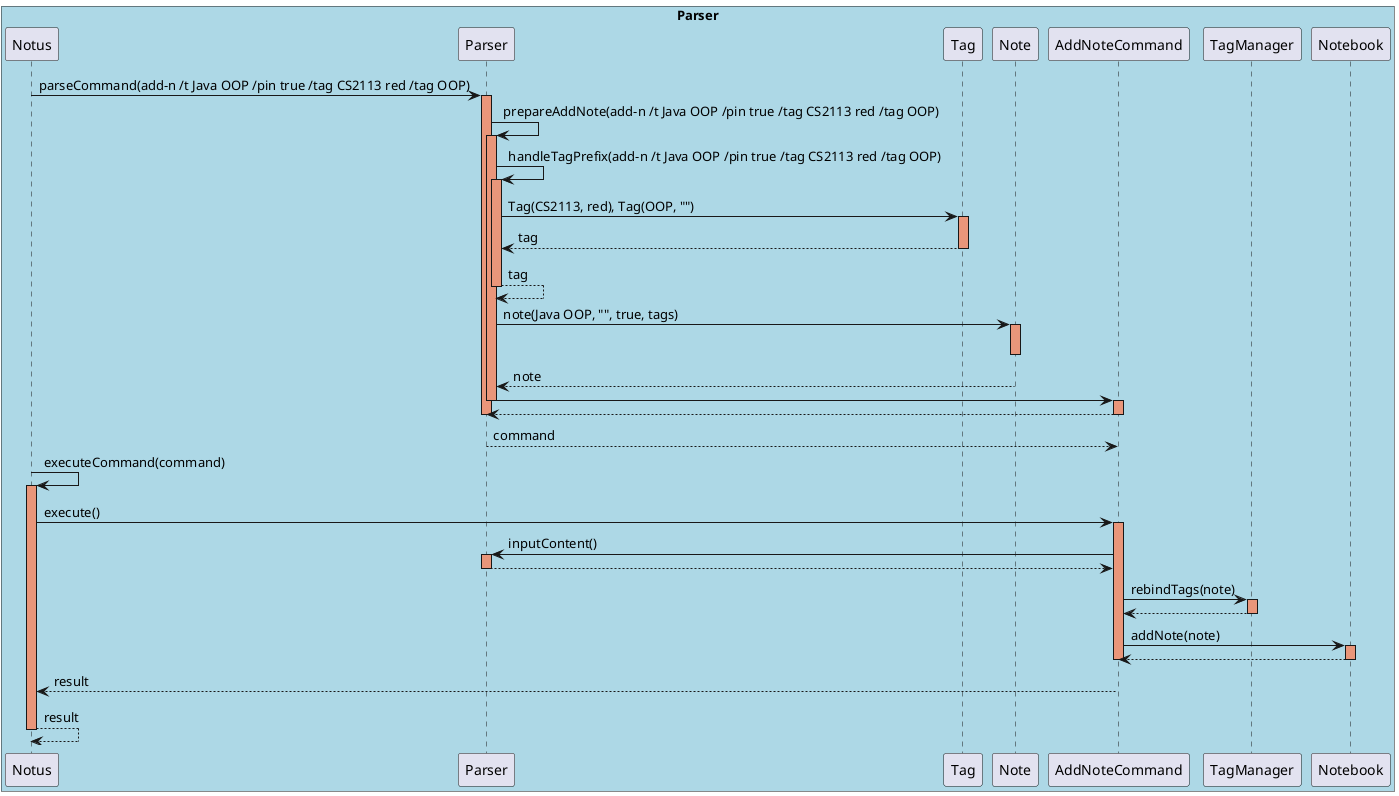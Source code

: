 @startuml
box "Parser" #LightBlue

Notus -> Parser: parseCommand(add-n /t Java OOP /pin true /tag CS2113 red /tag OOP)
activate Parser #DarkSalmon

Parser -> Parser: prepareAddNote(add-n /t Java OOP /pin true /tag CS2113 red /tag OOP)
activate Parser #DarkSalmon
Parser -> Parser: handleTagPrefix(add-n /t Java OOP /pin true /tag CS2113 red /tag OOP)
activate Parser #DarkSalmon

Parser -> Tag: Tag(CS2113, red), Tag(OOP, "")
activate Tag #DarkSalmon
Tag --> Parser: tag
deactivate Tag

Parser --> Parser: tag
deactivate Parser

Parser -> Note: note(Java OOP, "", true, tags)
activate Note #DarkSalmon
deactivate Note
Note --> Parser: note
Parser -> AddNoteCommand
deactivate Parser

activate AddNoteCommand #DarkSalmon
AddNoteCommand --> Parser
deactivate AddNoteCommand
deactivate Parser
return command

Notus -> Notus: executeCommand(command)
activate Notus #DarkSalmon
Notus -> AddNoteCommand: execute()
activate AddNoteCommand #DarkSalmon
AddNoteCommand -> Parser: inputContent()
activate Parser #DarkSalmon
return
deactivate Parser

AddNoteCommand -> TagManager: rebindTags(note)
activate TagManager #DarkSalmon
return
deactivate TagManager

AddNoteCommand -> Notebook: addNote(note)
activate Notebook #DarkSalmon
return
deactivate Notebook

deactivate AddNoteCommand
AddNoteCommand --> Notus: result

Notus --> Notus: result

deactivate Notus


@enduml